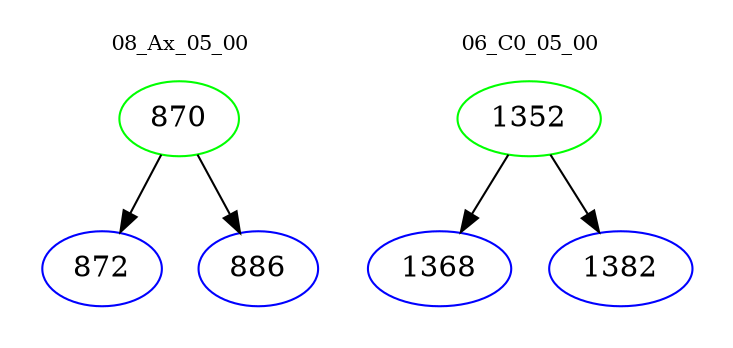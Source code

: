 digraph{
subgraph cluster_0 {
color = white
label = "08_Ax_05_00";
fontsize=10;
T0_870 [label="870", color="green"]
T0_870 -> T0_872 [color="black"]
T0_872 [label="872", color="blue"]
T0_870 -> T0_886 [color="black"]
T0_886 [label="886", color="blue"]
}
subgraph cluster_1 {
color = white
label = "06_C0_05_00";
fontsize=10;
T1_1352 [label="1352", color="green"]
T1_1352 -> T1_1368 [color="black"]
T1_1368 [label="1368", color="blue"]
T1_1352 -> T1_1382 [color="black"]
T1_1382 [label="1382", color="blue"]
}
}
